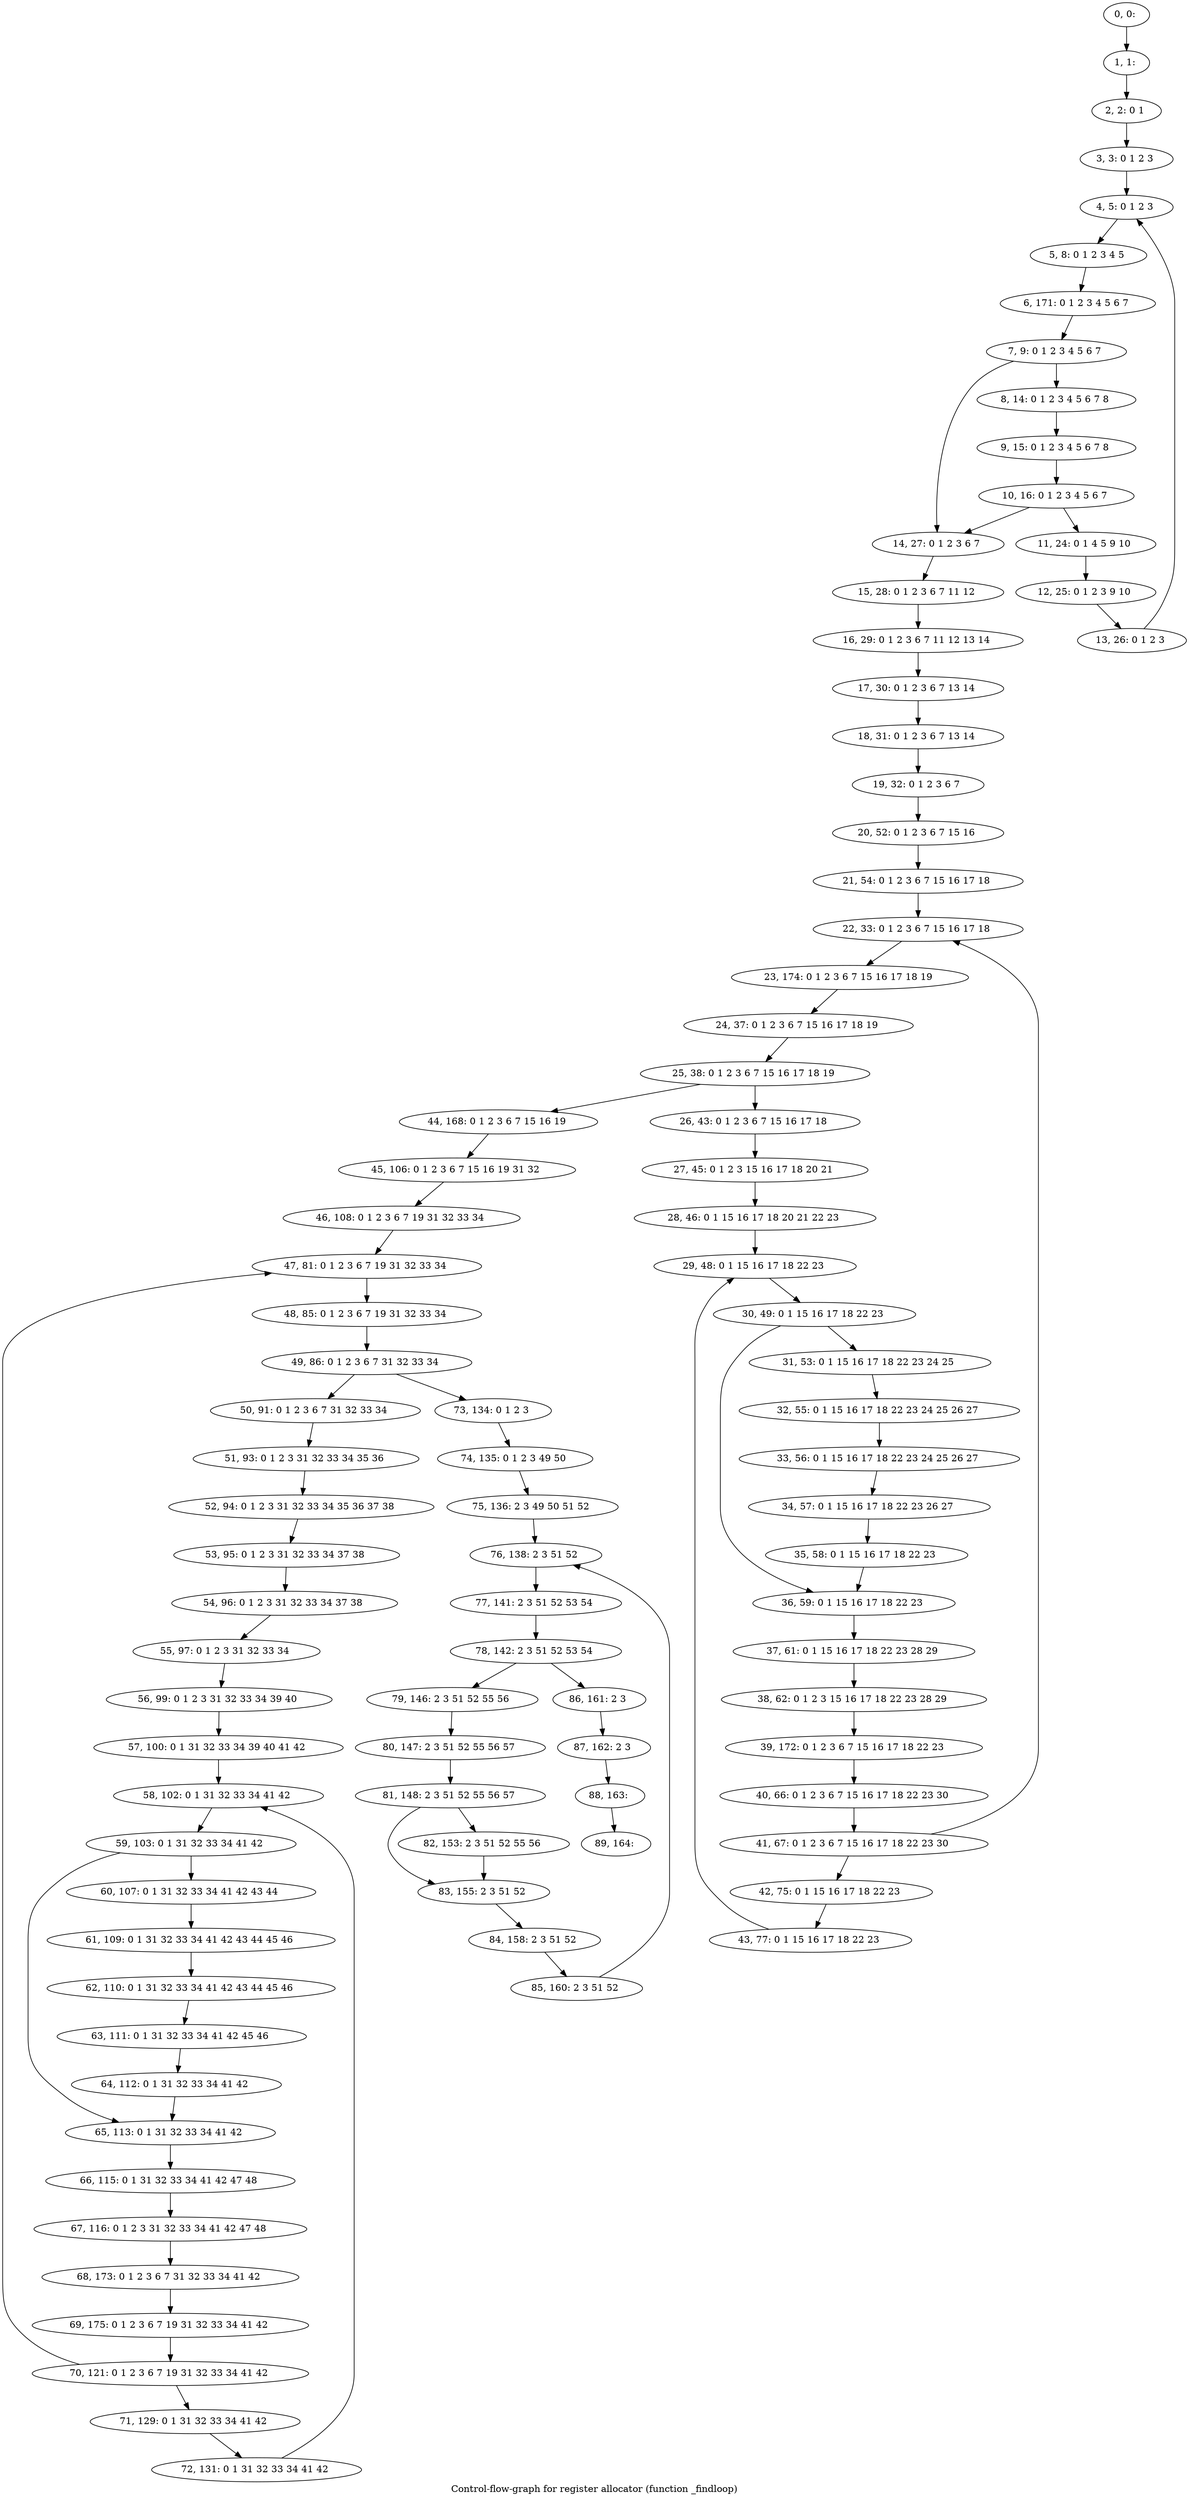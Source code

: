 digraph G {
graph [label="Control-flow-graph for register allocator (function _findloop)"]
0[label="0, 0: "];
1[label="1, 1: "];
2[label="2, 2: 0 1 "];
3[label="3, 3: 0 1 2 3 "];
4[label="4, 5: 0 1 2 3 "];
5[label="5, 8: 0 1 2 3 4 5 "];
6[label="6, 171: 0 1 2 3 4 5 6 7 "];
7[label="7, 9: 0 1 2 3 4 5 6 7 "];
8[label="8, 14: 0 1 2 3 4 5 6 7 8 "];
9[label="9, 15: 0 1 2 3 4 5 6 7 8 "];
10[label="10, 16: 0 1 2 3 4 5 6 7 "];
11[label="11, 24: 0 1 4 5 9 10 "];
12[label="12, 25: 0 1 2 3 9 10 "];
13[label="13, 26: 0 1 2 3 "];
14[label="14, 27: 0 1 2 3 6 7 "];
15[label="15, 28: 0 1 2 3 6 7 11 12 "];
16[label="16, 29: 0 1 2 3 6 7 11 12 13 14 "];
17[label="17, 30: 0 1 2 3 6 7 13 14 "];
18[label="18, 31: 0 1 2 3 6 7 13 14 "];
19[label="19, 32: 0 1 2 3 6 7 "];
20[label="20, 52: 0 1 2 3 6 7 15 16 "];
21[label="21, 54: 0 1 2 3 6 7 15 16 17 18 "];
22[label="22, 33: 0 1 2 3 6 7 15 16 17 18 "];
23[label="23, 174: 0 1 2 3 6 7 15 16 17 18 19 "];
24[label="24, 37: 0 1 2 3 6 7 15 16 17 18 19 "];
25[label="25, 38: 0 1 2 3 6 7 15 16 17 18 19 "];
26[label="26, 43: 0 1 2 3 6 7 15 16 17 18 "];
27[label="27, 45: 0 1 2 3 15 16 17 18 20 21 "];
28[label="28, 46: 0 1 15 16 17 18 20 21 22 23 "];
29[label="29, 48: 0 1 15 16 17 18 22 23 "];
30[label="30, 49: 0 1 15 16 17 18 22 23 "];
31[label="31, 53: 0 1 15 16 17 18 22 23 24 25 "];
32[label="32, 55: 0 1 15 16 17 18 22 23 24 25 26 27 "];
33[label="33, 56: 0 1 15 16 17 18 22 23 24 25 26 27 "];
34[label="34, 57: 0 1 15 16 17 18 22 23 26 27 "];
35[label="35, 58: 0 1 15 16 17 18 22 23 "];
36[label="36, 59: 0 1 15 16 17 18 22 23 "];
37[label="37, 61: 0 1 15 16 17 18 22 23 28 29 "];
38[label="38, 62: 0 1 2 3 15 16 17 18 22 23 28 29 "];
39[label="39, 172: 0 1 2 3 6 7 15 16 17 18 22 23 "];
40[label="40, 66: 0 1 2 3 6 7 15 16 17 18 22 23 30 "];
41[label="41, 67: 0 1 2 3 6 7 15 16 17 18 22 23 30 "];
42[label="42, 75: 0 1 15 16 17 18 22 23 "];
43[label="43, 77: 0 1 15 16 17 18 22 23 "];
44[label="44, 168: 0 1 2 3 6 7 15 16 19 "];
45[label="45, 106: 0 1 2 3 6 7 15 16 19 31 32 "];
46[label="46, 108: 0 1 2 3 6 7 19 31 32 33 34 "];
47[label="47, 81: 0 1 2 3 6 7 19 31 32 33 34 "];
48[label="48, 85: 0 1 2 3 6 7 19 31 32 33 34 "];
49[label="49, 86: 0 1 2 3 6 7 31 32 33 34 "];
50[label="50, 91: 0 1 2 3 6 7 31 32 33 34 "];
51[label="51, 93: 0 1 2 3 31 32 33 34 35 36 "];
52[label="52, 94: 0 1 2 3 31 32 33 34 35 36 37 38 "];
53[label="53, 95: 0 1 2 3 31 32 33 34 37 38 "];
54[label="54, 96: 0 1 2 3 31 32 33 34 37 38 "];
55[label="55, 97: 0 1 2 3 31 32 33 34 "];
56[label="56, 99: 0 1 2 3 31 32 33 34 39 40 "];
57[label="57, 100: 0 1 31 32 33 34 39 40 41 42 "];
58[label="58, 102: 0 1 31 32 33 34 41 42 "];
59[label="59, 103: 0 1 31 32 33 34 41 42 "];
60[label="60, 107: 0 1 31 32 33 34 41 42 43 44 "];
61[label="61, 109: 0 1 31 32 33 34 41 42 43 44 45 46 "];
62[label="62, 110: 0 1 31 32 33 34 41 42 43 44 45 46 "];
63[label="63, 111: 0 1 31 32 33 34 41 42 45 46 "];
64[label="64, 112: 0 1 31 32 33 34 41 42 "];
65[label="65, 113: 0 1 31 32 33 34 41 42 "];
66[label="66, 115: 0 1 31 32 33 34 41 42 47 48 "];
67[label="67, 116: 0 1 2 3 31 32 33 34 41 42 47 48 "];
68[label="68, 173: 0 1 2 3 6 7 31 32 33 34 41 42 "];
69[label="69, 175: 0 1 2 3 6 7 19 31 32 33 34 41 42 "];
70[label="70, 121: 0 1 2 3 6 7 19 31 32 33 34 41 42 "];
71[label="71, 129: 0 1 31 32 33 34 41 42 "];
72[label="72, 131: 0 1 31 32 33 34 41 42 "];
73[label="73, 134: 0 1 2 3 "];
74[label="74, 135: 0 1 2 3 49 50 "];
75[label="75, 136: 2 3 49 50 51 52 "];
76[label="76, 138: 2 3 51 52 "];
77[label="77, 141: 2 3 51 52 53 54 "];
78[label="78, 142: 2 3 51 52 53 54 "];
79[label="79, 146: 2 3 51 52 55 56 "];
80[label="80, 147: 2 3 51 52 55 56 57 "];
81[label="81, 148: 2 3 51 52 55 56 57 "];
82[label="82, 153: 2 3 51 52 55 56 "];
83[label="83, 155: 2 3 51 52 "];
84[label="84, 158: 2 3 51 52 "];
85[label="85, 160: 2 3 51 52 "];
86[label="86, 161: 2 3 "];
87[label="87, 162: 2 3 "];
88[label="88, 163: "];
89[label="89, 164: "];
0->1 ;
1->2 ;
2->3 ;
3->4 ;
4->5 ;
5->6 ;
6->7 ;
7->8 ;
7->14 ;
8->9 ;
9->10 ;
10->11 ;
10->14 ;
11->12 ;
12->13 ;
13->4 ;
14->15 ;
15->16 ;
16->17 ;
17->18 ;
18->19 ;
19->20 ;
20->21 ;
21->22 ;
22->23 ;
23->24 ;
24->25 ;
25->26 ;
25->44 ;
26->27 ;
27->28 ;
28->29 ;
29->30 ;
30->31 ;
30->36 ;
31->32 ;
32->33 ;
33->34 ;
34->35 ;
35->36 ;
36->37 ;
37->38 ;
38->39 ;
39->40 ;
40->41 ;
41->42 ;
41->22 ;
42->43 ;
43->29 ;
44->45 ;
45->46 ;
46->47 ;
47->48 ;
48->49 ;
49->50 ;
49->73 ;
50->51 ;
51->52 ;
52->53 ;
53->54 ;
54->55 ;
55->56 ;
56->57 ;
57->58 ;
58->59 ;
59->60 ;
59->65 ;
60->61 ;
61->62 ;
62->63 ;
63->64 ;
64->65 ;
65->66 ;
66->67 ;
67->68 ;
68->69 ;
69->70 ;
70->71 ;
70->47 ;
71->72 ;
72->58 ;
73->74 ;
74->75 ;
75->76 ;
76->77 ;
77->78 ;
78->79 ;
78->86 ;
79->80 ;
80->81 ;
81->82 ;
81->83 ;
82->83 ;
83->84 ;
84->85 ;
85->76 ;
86->87 ;
87->88 ;
88->89 ;
}
